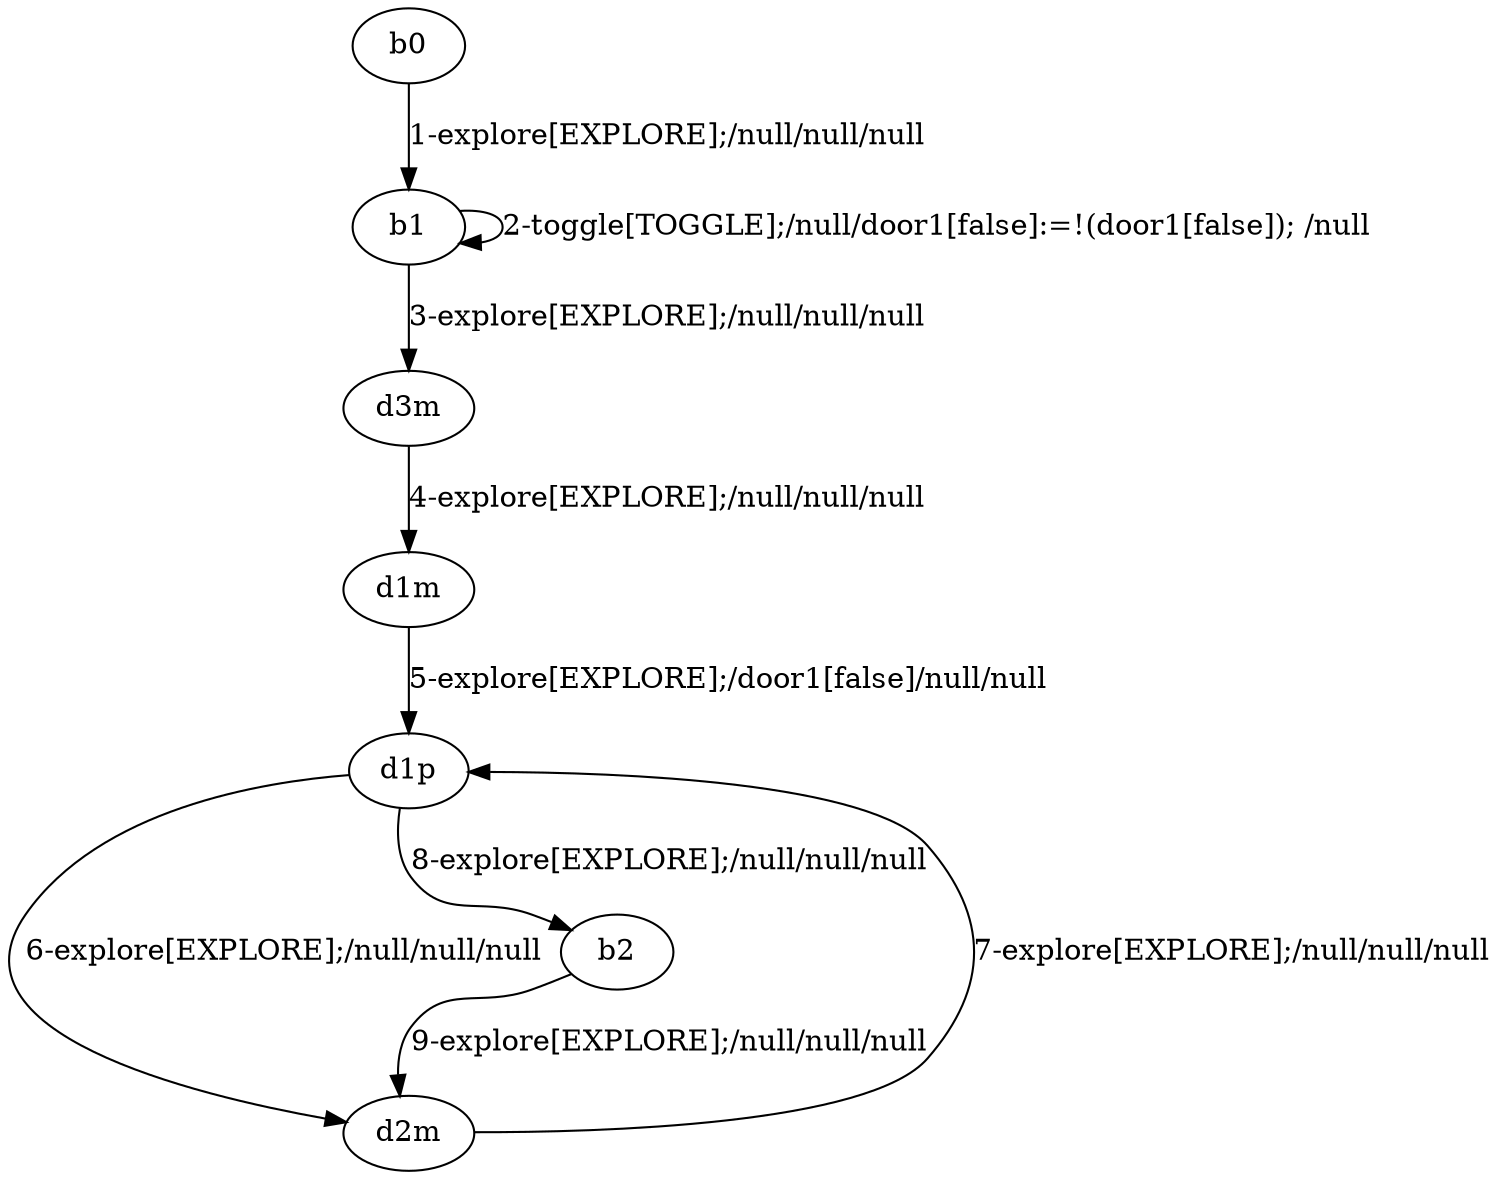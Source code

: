 # Total number of goals covered by this test: 3
# d2m --> d1p
# b2 --> d2m
# d1p --> b2

digraph g {
"b0" -> "b1" [label = "1-explore[EXPLORE];/null/null/null"];
"b1" -> "b1" [label = "2-toggle[TOGGLE];/null/door1[false]:=!(door1[false]); /null"];
"b1" -> "d3m" [label = "3-explore[EXPLORE];/null/null/null"];
"d3m" -> "d1m" [label = "4-explore[EXPLORE];/null/null/null"];
"d1m" -> "d1p" [label = "5-explore[EXPLORE];/door1[false]/null/null"];
"d1p" -> "d2m" [label = "6-explore[EXPLORE];/null/null/null"];
"d2m" -> "d1p" [label = "7-explore[EXPLORE];/null/null/null"];
"d1p" -> "b2" [label = "8-explore[EXPLORE];/null/null/null"];
"b2" -> "d2m" [label = "9-explore[EXPLORE];/null/null/null"];
}